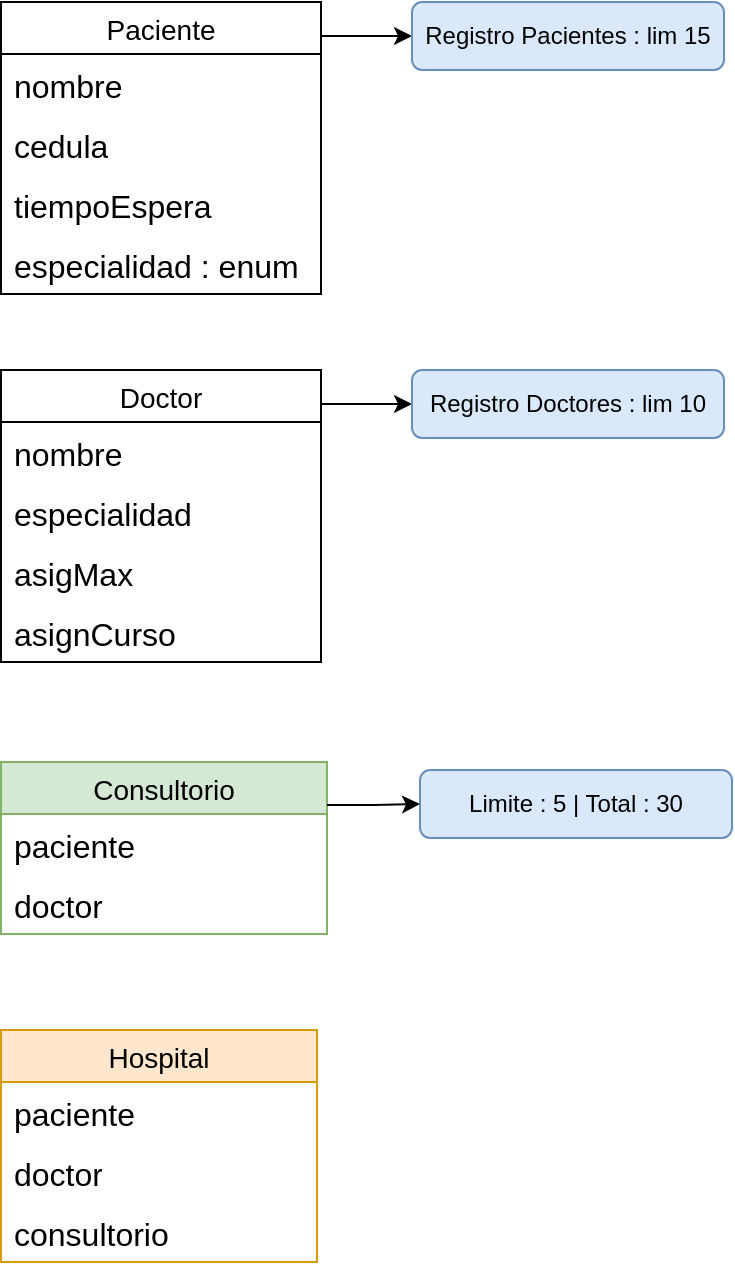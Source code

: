 <mxfile version="22.1.5" type="github">
  <diagram name="Base" id="kbJLSL8V_WyAD3jbtleM">
    <mxGraphModel dx="1273" dy="1981" grid="0" gridSize="10" guides="1" tooltips="1" connect="1" arrows="1" fold="1" page="0" pageScale="1" pageWidth="850" pageHeight="1100" math="0" shadow="0">
      <root>
        <mxCell id="0" />
        <mxCell id="1" parent="0" />
        <mxCell id="I-o98VhOlEvCeMu8s4Zc-77" style="edgeStyle=elbowEdgeStyle;rounded=0;orthogonalLoop=1;jettySize=auto;elbow=vertical;html=1;entryX=0;entryY=0.5;entryDx=0;entryDy=0;" edge="1" parent="1" source="I-o98VhOlEvCeMu8s4Zc-1" target="I-o98VhOlEvCeMu8s4Zc-75">
          <mxGeometry relative="1" as="geometry" />
        </mxCell>
        <mxCell id="I-o98VhOlEvCeMu8s4Zc-1" value="Paciente" style="swimlane;fontStyle=0;childLayout=stackLayout;horizontal=1;startSize=26;horizontalStack=0;resizeParent=1;resizeParentMax=0;resizeLast=0;collapsible=1;marginBottom=0;align=center;fontSize=14;" vertex="1" parent="1">
          <mxGeometry x="-133.5" y="-840" width="160" height="146" as="geometry" />
        </mxCell>
        <mxCell id="I-o98VhOlEvCeMu8s4Zc-2" value="nombre" style="text;strokeColor=none;fillColor=none;spacingLeft=4;spacingRight=4;overflow=hidden;rotatable=0;points=[[0,0.5],[1,0.5]];portConstraint=eastwest;fontSize=16;whiteSpace=wrap;html=1;" vertex="1" parent="I-o98VhOlEvCeMu8s4Zc-1">
          <mxGeometry y="26" width="160" height="30" as="geometry" />
        </mxCell>
        <mxCell id="I-o98VhOlEvCeMu8s4Zc-3" value="cedula" style="text;strokeColor=none;fillColor=none;spacingLeft=4;spacingRight=4;overflow=hidden;rotatable=0;points=[[0,0.5],[1,0.5]];portConstraint=eastwest;fontSize=16;whiteSpace=wrap;html=1;" vertex="1" parent="I-o98VhOlEvCeMu8s4Zc-1">
          <mxGeometry y="56" width="160" height="30" as="geometry" />
        </mxCell>
        <mxCell id="I-o98VhOlEvCeMu8s4Zc-52" value="tiempoEspera" style="text;strokeColor=none;fillColor=none;spacingLeft=4;spacingRight=4;overflow=hidden;rotatable=0;points=[[0,0.5],[1,0.5]];portConstraint=eastwest;fontSize=16;whiteSpace=wrap;html=1;" vertex="1" parent="I-o98VhOlEvCeMu8s4Zc-1">
          <mxGeometry y="86" width="160" height="30" as="geometry" />
        </mxCell>
        <mxCell id="I-o98VhOlEvCeMu8s4Zc-4" value="especialidad : enum" style="text;strokeColor=none;fillColor=none;spacingLeft=4;spacingRight=4;overflow=hidden;rotatable=0;points=[[0,0.5],[1,0.5]];portConstraint=eastwest;fontSize=16;whiteSpace=wrap;html=1;" vertex="1" parent="I-o98VhOlEvCeMu8s4Zc-1">
          <mxGeometry y="116" width="160" height="30" as="geometry" />
        </mxCell>
        <mxCell id="I-o98VhOlEvCeMu8s4Zc-78" style="edgeStyle=elbowEdgeStyle;rounded=0;orthogonalLoop=1;jettySize=auto;elbow=vertical;html=1;entryX=0;entryY=0.5;entryDx=0;entryDy=0;" edge="1" parent="1" source="I-o98VhOlEvCeMu8s4Zc-6" target="I-o98VhOlEvCeMu8s4Zc-76">
          <mxGeometry relative="1" as="geometry" />
        </mxCell>
        <mxCell id="I-o98VhOlEvCeMu8s4Zc-6" value="Doctor" style="swimlane;fontStyle=0;childLayout=stackLayout;horizontal=1;startSize=26;horizontalStack=0;resizeParent=1;resizeParentMax=0;resizeLast=0;collapsible=1;marginBottom=0;align=center;fontSize=14;" vertex="1" parent="1">
          <mxGeometry x="-133.5" y="-656" width="160" height="146" as="geometry" />
        </mxCell>
        <mxCell id="I-o98VhOlEvCeMu8s4Zc-7" value="nombre" style="text;strokeColor=none;fillColor=none;spacingLeft=4;spacingRight=4;overflow=hidden;rotatable=0;points=[[0,0.5],[1,0.5]];portConstraint=eastwest;fontSize=16;whiteSpace=wrap;html=1;" vertex="1" parent="I-o98VhOlEvCeMu8s4Zc-6">
          <mxGeometry y="26" width="160" height="30" as="geometry" />
        </mxCell>
        <mxCell id="I-o98VhOlEvCeMu8s4Zc-9" value="especialidad" style="text;strokeColor=none;fillColor=none;spacingLeft=4;spacingRight=4;overflow=hidden;rotatable=0;points=[[0,0.5],[1,0.5]];portConstraint=eastwest;fontSize=16;whiteSpace=wrap;html=1;" vertex="1" parent="I-o98VhOlEvCeMu8s4Zc-6">
          <mxGeometry y="56" width="160" height="30" as="geometry" />
        </mxCell>
        <mxCell id="I-o98VhOlEvCeMu8s4Zc-8" value="asigMax" style="text;strokeColor=none;fillColor=none;spacingLeft=4;spacingRight=4;overflow=hidden;rotatable=0;points=[[0,0.5],[1,0.5]];portConstraint=eastwest;fontSize=16;whiteSpace=wrap;html=1;" vertex="1" parent="I-o98VhOlEvCeMu8s4Zc-6">
          <mxGeometry y="86" width="160" height="30" as="geometry" />
        </mxCell>
        <mxCell id="I-o98VhOlEvCeMu8s4Zc-10" value="asignCurso" style="text;strokeColor=none;fillColor=none;spacingLeft=4;spacingRight=4;overflow=hidden;rotatable=0;points=[[0,0.5],[1,0.5]];portConstraint=eastwest;fontSize=16;whiteSpace=wrap;html=1;" vertex="1" parent="I-o98VhOlEvCeMu8s4Zc-6">
          <mxGeometry y="116" width="160" height="30" as="geometry" />
        </mxCell>
        <mxCell id="I-o98VhOlEvCeMu8s4Zc-25" value="Hospital" style="swimlane;fontStyle=0;childLayout=stackLayout;horizontal=1;startSize=26;horizontalStack=0;resizeParent=1;resizeParentMax=0;resizeLast=0;collapsible=1;marginBottom=0;align=center;fontSize=14;fillColor=#ffe6cc;strokeColor=#d79b00;" vertex="1" parent="1">
          <mxGeometry x="-133.5" y="-326" width="158" height="116" as="geometry" />
        </mxCell>
        <mxCell id="I-o98VhOlEvCeMu8s4Zc-58" value="paciente" style="text;strokeColor=none;fillColor=none;spacingLeft=4;spacingRight=4;overflow=hidden;rotatable=0;points=[[0,0.5],[1,0.5]];portConstraint=eastwest;fontSize=16;whiteSpace=wrap;html=1;" vertex="1" parent="I-o98VhOlEvCeMu8s4Zc-25">
          <mxGeometry y="26" width="158" height="30" as="geometry" />
        </mxCell>
        <mxCell id="I-o98VhOlEvCeMu8s4Zc-59" value="doctor" style="text;strokeColor=none;fillColor=none;spacingLeft=4;spacingRight=4;overflow=hidden;rotatable=0;points=[[0,0.5],[1,0.5]];portConstraint=eastwest;fontSize=16;whiteSpace=wrap;html=1;" vertex="1" parent="I-o98VhOlEvCeMu8s4Zc-25">
          <mxGeometry y="56" width="158" height="30" as="geometry" />
        </mxCell>
        <mxCell id="I-o98VhOlEvCeMu8s4Zc-47" value="consultorio" style="text;strokeColor=none;fillColor=none;spacingLeft=4;spacingRight=4;overflow=hidden;rotatable=0;points=[[0,0.5],[1,0.5]];portConstraint=eastwest;fontSize=16;whiteSpace=wrap;html=1;" vertex="1" parent="I-o98VhOlEvCeMu8s4Zc-25">
          <mxGeometry y="86" width="158" height="30" as="geometry" />
        </mxCell>
        <mxCell id="I-o98VhOlEvCeMu8s4Zc-35" value="Consultorio" style="swimlane;fontStyle=0;childLayout=stackLayout;horizontal=1;startSize=26;horizontalStack=0;resizeParent=1;resizeParentMax=0;resizeLast=0;collapsible=1;marginBottom=0;align=center;fontSize=14;fillColor=#d5e8d4;strokeColor=#82b366;" vertex="1" parent="1">
          <mxGeometry x="-133.5" y="-460" width="163" height="86" as="geometry" />
        </mxCell>
        <mxCell id="I-o98VhOlEvCeMu8s4Zc-36" value="paciente" style="text;strokeColor=none;fillColor=none;spacingLeft=4;spacingRight=4;overflow=hidden;rotatable=0;points=[[0,0.5],[1,0.5]];portConstraint=eastwest;fontSize=16;whiteSpace=wrap;html=1;" vertex="1" parent="I-o98VhOlEvCeMu8s4Zc-35">
          <mxGeometry y="26" width="163" height="30" as="geometry" />
        </mxCell>
        <mxCell id="I-o98VhOlEvCeMu8s4Zc-37" value="doctor" style="text;strokeColor=none;fillColor=none;spacingLeft=4;spacingRight=4;overflow=hidden;rotatable=0;points=[[0,0.5],[1,0.5]];portConstraint=eastwest;fontSize=16;whiteSpace=wrap;html=1;" vertex="1" parent="I-o98VhOlEvCeMu8s4Zc-35">
          <mxGeometry y="56" width="163" height="30" as="geometry" />
        </mxCell>
        <mxCell id="I-o98VhOlEvCeMu8s4Zc-75" value="Registro Pacientes : lim 15" style="rounded=1;whiteSpace=wrap;html=1;fillColor=#dae8fc;strokeColor=#6c8ebf;" vertex="1" parent="1">
          <mxGeometry x="72" y="-840" width="156" height="34" as="geometry" />
        </mxCell>
        <mxCell id="I-o98VhOlEvCeMu8s4Zc-76" value="Registro Doctores : lim 10" style="rounded=1;whiteSpace=wrap;html=1;fillColor=#dae8fc;strokeColor=#6c8ebf;" vertex="1" parent="1">
          <mxGeometry x="72" y="-656" width="156" height="34" as="geometry" />
        </mxCell>
        <mxCell id="I-o98VhOlEvCeMu8s4Zc-90" value="Limite : 5 | Total : 30" style="rounded=1;whiteSpace=wrap;html=1;fillColor=#dae8fc;strokeColor=#6c8ebf;" vertex="1" parent="1">
          <mxGeometry x="76" y="-456" width="156" height="34" as="geometry" />
        </mxCell>
        <mxCell id="I-o98VhOlEvCeMu8s4Zc-92" style="edgeStyle=orthogonalEdgeStyle;rounded=0;orthogonalLoop=1;jettySize=auto;html=1;entryX=0;entryY=0.5;entryDx=0;entryDy=0;elbow=vertical;exitX=1;exitY=0.25;exitDx=0;exitDy=0;" edge="1" parent="1" source="I-o98VhOlEvCeMu8s4Zc-35" target="I-o98VhOlEvCeMu8s4Zc-90">
          <mxGeometry relative="1" as="geometry" />
        </mxCell>
      </root>
    </mxGraphModel>
  </diagram>
</mxfile>
